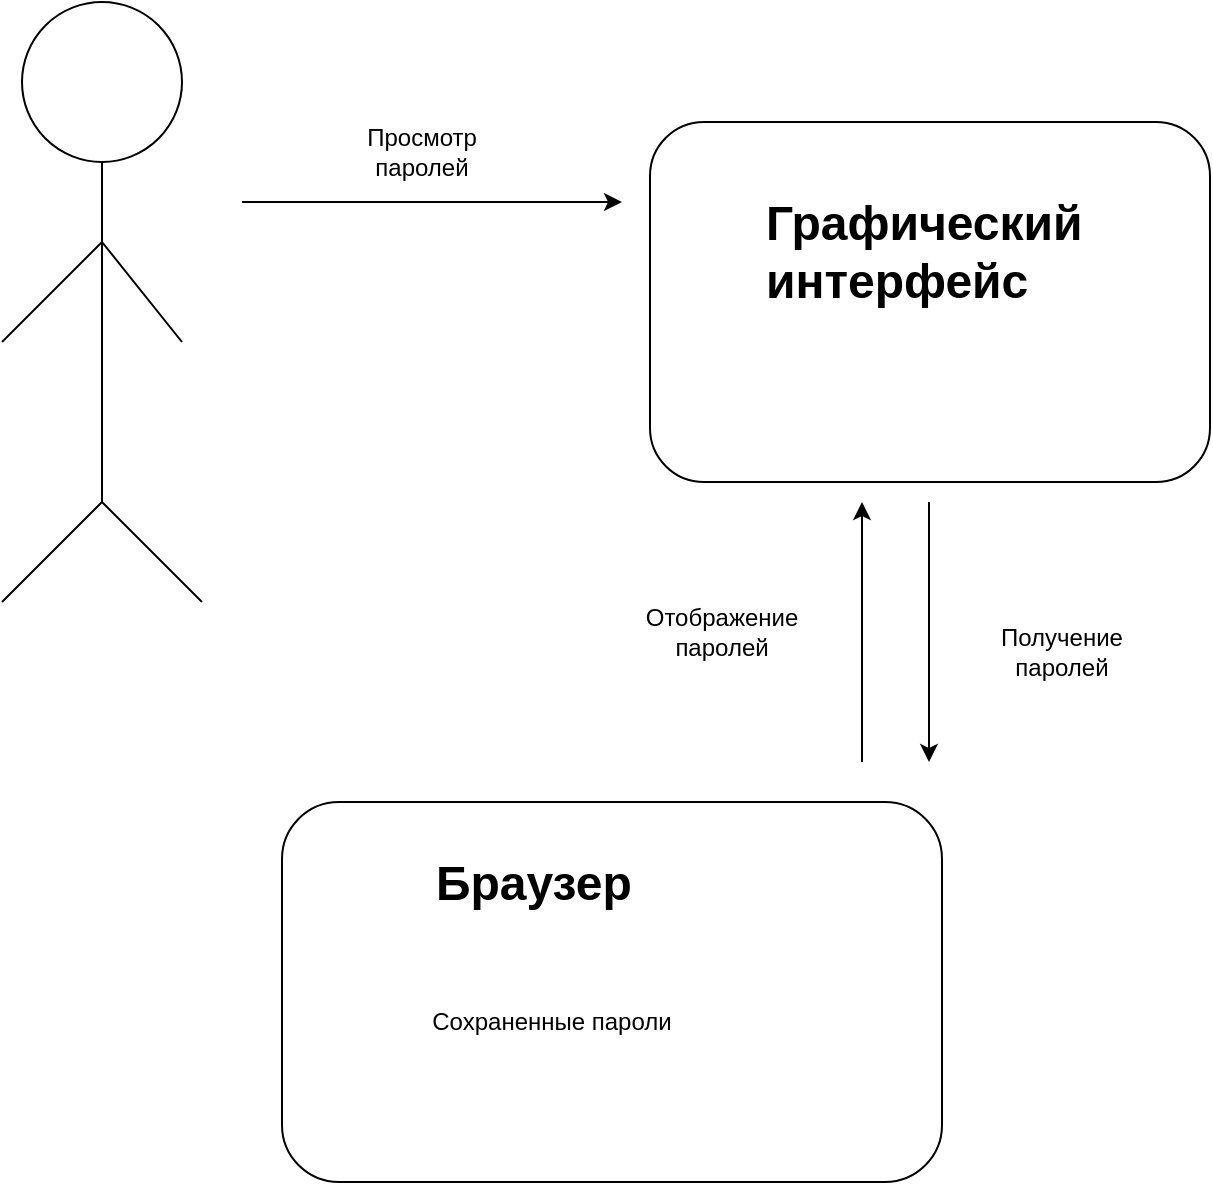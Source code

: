 <mxfile version="26.2.13">
  <diagram name="Страница — 1" id="cDtAioRGOH2eimwJ0MRe">
    <mxGraphModel dx="1036" dy="536" grid="1" gridSize="10" guides="1" tooltips="1" connect="1" arrows="1" fold="1" page="1" pageScale="1" pageWidth="827" pageHeight="1169" math="0" shadow="0">
      <root>
        <mxCell id="0" />
        <mxCell id="1" parent="0" />
        <mxCell id="OieY7MFDGjZ9IrIKq8Xh-1" value="" style="rounded=1;whiteSpace=wrap;html=1;" vertex="1" parent="1">
          <mxGeometry x="414" y="70" width="280" height="180" as="geometry" />
        </mxCell>
        <mxCell id="OieY7MFDGjZ9IrIKq8Xh-2" value="" style="ellipse;whiteSpace=wrap;html=1;aspect=fixed;" vertex="1" parent="1">
          <mxGeometry x="100" y="10" width="80" height="80" as="geometry" />
        </mxCell>
        <mxCell id="OieY7MFDGjZ9IrIKq8Xh-3" value="" style="endArrow=none;html=1;rounded=0;" edge="1" parent="1">
          <mxGeometry width="50" height="50" relative="1" as="geometry">
            <mxPoint x="140" y="260" as="sourcePoint" />
            <mxPoint x="140" y="90" as="targetPoint" />
          </mxGeometry>
        </mxCell>
        <mxCell id="OieY7MFDGjZ9IrIKq8Xh-4" value="" style="endArrow=none;html=1;rounded=0;" edge="1" parent="1">
          <mxGeometry width="50" height="50" relative="1" as="geometry">
            <mxPoint x="90" y="310" as="sourcePoint" />
            <mxPoint x="140" y="260" as="targetPoint" />
          </mxGeometry>
        </mxCell>
        <mxCell id="OieY7MFDGjZ9IrIKq8Xh-5" value="" style="endArrow=none;html=1;rounded=0;" edge="1" parent="1">
          <mxGeometry width="50" height="50" relative="1" as="geometry">
            <mxPoint x="190" y="310" as="sourcePoint" />
            <mxPoint x="140" y="260" as="targetPoint" />
            <Array as="points">
              <mxPoint x="150" y="270" />
            </Array>
          </mxGeometry>
        </mxCell>
        <mxCell id="OieY7MFDGjZ9IrIKq8Xh-6" value="" style="endArrow=none;html=1;rounded=0;" edge="1" parent="1">
          <mxGeometry width="50" height="50" relative="1" as="geometry">
            <mxPoint x="90" y="180" as="sourcePoint" />
            <mxPoint x="140" y="130" as="targetPoint" />
          </mxGeometry>
        </mxCell>
        <mxCell id="OieY7MFDGjZ9IrIKq8Xh-7" value="" style="endArrow=none;html=1;rounded=0;" edge="1" parent="1">
          <mxGeometry width="50" height="50" relative="1" as="geometry">
            <mxPoint x="180" y="180" as="sourcePoint" />
            <mxPoint x="140" y="130" as="targetPoint" />
          </mxGeometry>
        </mxCell>
        <mxCell id="OieY7MFDGjZ9IrIKq8Xh-8" value="" style="endArrow=classic;html=1;rounded=0;" edge="1" parent="1">
          <mxGeometry width="50" height="50" relative="1" as="geometry">
            <mxPoint x="210" y="110" as="sourcePoint" />
            <mxPoint x="400" y="110" as="targetPoint" />
          </mxGeometry>
        </mxCell>
        <mxCell id="OieY7MFDGjZ9IrIKq8Xh-9" value="Просмотр паролей" style="text;html=1;align=center;verticalAlign=middle;whiteSpace=wrap;rounded=0;" vertex="1" parent="1">
          <mxGeometry x="270" y="70" width="60" height="30" as="geometry" />
        </mxCell>
        <mxCell id="OieY7MFDGjZ9IrIKq8Xh-10" value="&lt;h1 style=&quot;margin-top: 0px;&quot;&gt;Графический интерфейс&lt;/h1&gt;" style="text;html=1;whiteSpace=wrap;overflow=hidden;rounded=0;" vertex="1" parent="1">
          <mxGeometry x="470" y="100" width="180" height="120" as="geometry" />
        </mxCell>
        <mxCell id="OieY7MFDGjZ9IrIKq8Xh-11" value="" style="endArrow=classic;html=1;rounded=0;" edge="1" parent="1">
          <mxGeometry width="50" height="50" relative="1" as="geometry">
            <mxPoint x="553.5" y="260" as="sourcePoint" />
            <mxPoint x="553.5" y="390" as="targetPoint" />
          </mxGeometry>
        </mxCell>
        <mxCell id="OieY7MFDGjZ9IrIKq8Xh-12" value="" style="endArrow=classic;html=1;rounded=0;" edge="1" parent="1">
          <mxGeometry width="50" height="50" relative="1" as="geometry">
            <mxPoint x="520" y="390" as="sourcePoint" />
            <mxPoint x="520" y="260" as="targetPoint" />
          </mxGeometry>
        </mxCell>
        <mxCell id="OieY7MFDGjZ9IrIKq8Xh-13" value="П&lt;span style=&quot;background-color: transparent; color: light-dark(rgb(0, 0, 0), rgb(255, 255, 255));&quot;&gt;олучение паролей&lt;/span&gt;" style="text;html=1;align=center;verticalAlign=middle;whiteSpace=wrap;rounded=0;" vertex="1" parent="1">
          <mxGeometry x="590" y="320" width="60" height="30" as="geometry" />
        </mxCell>
        <mxCell id="OieY7MFDGjZ9IrIKq8Xh-14" value="Отображение паролей" style="text;html=1;align=center;verticalAlign=middle;whiteSpace=wrap;rounded=0;" vertex="1" parent="1">
          <mxGeometry x="420" y="310" width="60" height="30" as="geometry" />
        </mxCell>
        <mxCell id="OieY7MFDGjZ9IrIKq8Xh-15" value="" style="rounded=1;whiteSpace=wrap;html=1;" vertex="1" parent="1">
          <mxGeometry x="230" y="410" width="330" height="190" as="geometry" />
        </mxCell>
        <mxCell id="OieY7MFDGjZ9IrIKq8Xh-16" value="&lt;h1 style=&quot;margin-top: 0px;&quot;&gt;Браузер&lt;/h1&gt;" style="text;html=1;whiteSpace=wrap;overflow=hidden;rounded=0;" vertex="1" parent="1">
          <mxGeometry x="305" y="430" width="180" height="120" as="geometry" />
        </mxCell>
        <mxCell id="OieY7MFDGjZ9IrIKq8Xh-17" value="Сохраненные пароли" style="text;html=1;align=center;verticalAlign=middle;whiteSpace=wrap;rounded=0;" vertex="1" parent="1">
          <mxGeometry x="280" y="470" width="170" height="100" as="geometry" />
        </mxCell>
      </root>
    </mxGraphModel>
  </diagram>
</mxfile>

